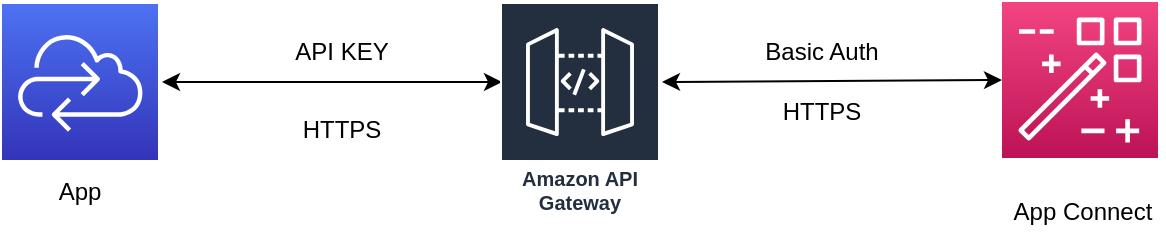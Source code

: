 <mxfile version="21.3.8" type="github">
  <diagram name="Page-1" id="9WOMrFlPKJNOL43N_JZb">
    <mxGraphModel dx="922" dy="581" grid="1" gridSize="10" guides="1" tooltips="1" connect="1" arrows="1" fold="1" page="1" pageScale="1" pageWidth="850" pageHeight="1100" math="0" shadow="0">
      <root>
        <mxCell id="0" />
        <mxCell id="1" parent="0" />
        <mxCell id="qF2dM8Xed_g4xHYGggsr-8" value="" style="endArrow=classic;startArrow=classic;html=1;rounded=0;entryX=0;entryY=0.5;entryDx=0;entryDy=0;entryPerimeter=0;" edge="1" parent="1">
          <mxGeometry width="50" height="50" relative="1" as="geometry">
            <mxPoint x="130" y="280" as="sourcePoint" />
            <mxPoint x="300" y="280" as="targetPoint" />
          </mxGeometry>
        </mxCell>
        <mxCell id="qF2dM8Xed_g4xHYGggsr-9" value="API KEY" style="text;html=1;strokeColor=none;fillColor=none;align=center;verticalAlign=middle;whiteSpace=wrap;rounded=0;" vertex="1" parent="1">
          <mxGeometry x="190" y="250" width="60" height="30" as="geometry" />
        </mxCell>
        <mxCell id="qF2dM8Xed_g4xHYGggsr-10" value="HTTPS" style="text;html=1;strokeColor=none;fillColor=none;align=center;verticalAlign=middle;whiteSpace=wrap;rounded=0;" vertex="1" parent="1">
          <mxGeometry x="190" y="289" width="60" height="30" as="geometry" />
        </mxCell>
        <mxCell id="qF2dM8Xed_g4xHYGggsr-14" value="Amazon API Gateway" style="sketch=0;outlineConnect=0;fontColor=#232F3E;gradientColor=none;strokeColor=#ffffff;fillColor=#232F3E;dashed=0;verticalLabelPosition=middle;verticalAlign=bottom;align=center;html=1;whiteSpace=wrap;fontSize=10;fontStyle=1;spacing=3;shape=mxgraph.aws4.productIcon;prIcon=mxgraph.aws4.api_gateway;" vertex="1" parent="1">
          <mxGeometry x="299" y="240" width="80" height="110" as="geometry" />
        </mxCell>
        <mxCell id="qF2dM8Xed_g4xHYGggsr-17" value="" style="sketch=0;points=[[0,0,0],[0.25,0,0],[0.5,0,0],[0.75,0,0],[1,0,0],[0,1,0],[0.25,1,0],[0.5,1,0],[0.75,1,0],[1,1,0],[0,0.25,0],[0,0.5,0],[0,0.75,0],[1,0.25,0],[1,0.5,0],[1,0.75,0]];outlineConnect=0;fontColor=#232F3E;gradientColor=#4D72F3;gradientDirection=north;fillColor=#3334B9;strokeColor=#ffffff;dashed=0;verticalLabelPosition=bottom;verticalAlign=top;align=center;html=1;fontSize=12;fontStyle=0;aspect=fixed;shape=mxgraph.aws4.resourceIcon;resIcon=mxgraph.aws4.cloud_control_api;" vertex="1" parent="1">
          <mxGeometry x="50" y="241" width="78" height="78" as="geometry" />
        </mxCell>
        <mxCell id="qF2dM8Xed_g4xHYGggsr-18" value="App" style="text;html=1;strokeColor=none;fillColor=none;align=center;verticalAlign=middle;whiteSpace=wrap;rounded=0;" vertex="1" parent="1">
          <mxGeometry x="59" y="320" width="60" height="30" as="geometry" />
        </mxCell>
        <mxCell id="qF2dM8Xed_g4xHYGggsr-19" value="" style="sketch=0;points=[[0,0,0],[0.25,0,0],[0.5,0,0],[0.75,0,0],[1,0,0],[0,1,0],[0.25,1,0],[0.5,1,0],[0.75,1,0],[1,1,0],[0,0.25,0],[0,0.5,0],[0,0.75,0],[1,0.25,0],[1,0.5,0],[1,0.75,0]];points=[[0,0,0],[0.25,0,0],[0.5,0,0],[0.75,0,0],[1,0,0],[0,1,0],[0.25,1,0],[0.5,1,0],[0.75,1,0],[1,1,0],[0,0.25,0],[0,0.5,0],[0,0.75,0],[1,0.25,0],[1,0.5,0],[1,0.75,0]];outlineConnect=0;fontColor=#232F3E;gradientColor=#F34482;gradientDirection=north;fillColor=#BC1356;strokeColor=#ffffff;dashed=0;verticalLabelPosition=bottom;verticalAlign=top;align=center;html=1;fontSize=12;fontStyle=0;aspect=fixed;shape=mxgraph.aws4.resourceIcon;resIcon=mxgraph.aws4.app_wizard;" vertex="1" parent="1">
          <mxGeometry x="550" y="240" width="78" height="78" as="geometry" />
        </mxCell>
        <mxCell id="qF2dM8Xed_g4xHYGggsr-20" value="" style="endArrow=classic;startArrow=classic;html=1;rounded=0;entryX=0;entryY=0.5;entryDx=0;entryDy=0;entryPerimeter=0;" edge="1" parent="1" target="qF2dM8Xed_g4xHYGggsr-19">
          <mxGeometry width="50" height="50" relative="1" as="geometry">
            <mxPoint x="380" y="280" as="sourcePoint" />
            <mxPoint x="420" y="280" as="targetPoint" />
          </mxGeometry>
        </mxCell>
        <mxCell id="qF2dM8Xed_g4xHYGggsr-21" value="HTTPS" style="text;html=1;strokeColor=none;fillColor=none;align=center;verticalAlign=middle;whiteSpace=wrap;rounded=0;" vertex="1" parent="1">
          <mxGeometry x="430" y="280" width="60" height="30" as="geometry" />
        </mxCell>
        <mxCell id="qF2dM8Xed_g4xHYGggsr-22" value="Basic Auth" style="text;html=1;strokeColor=none;fillColor=none;align=center;verticalAlign=middle;whiteSpace=wrap;rounded=0;" vertex="1" parent="1">
          <mxGeometry x="430" y="250" width="60" height="30" as="geometry" />
        </mxCell>
        <mxCell id="qF2dM8Xed_g4xHYGggsr-23" value="App Connect" style="text;html=1;strokeColor=none;fillColor=none;align=center;verticalAlign=middle;whiteSpace=wrap;rounded=0;" vertex="1" parent="1">
          <mxGeometry x="550" y="330" width="81" height="30" as="geometry" />
        </mxCell>
      </root>
    </mxGraphModel>
  </diagram>
</mxfile>
